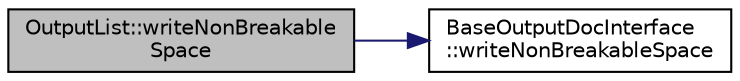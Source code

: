digraph "OutputList::writeNonBreakableSpace"
{
 // LATEX_PDF_SIZE
  edge [fontname="Helvetica",fontsize="10",labelfontname="Helvetica",labelfontsize="10"];
  node [fontname="Helvetica",fontsize="10",shape=record];
  rankdir="LR";
  Node1 [label="OutputList::writeNonBreakable\lSpace",height=0.2,width=0.4,color="black", fillcolor="grey75", style="filled", fontcolor="black",tooltip=" "];
  Node1 -> Node2 [color="midnightblue",fontsize="10",style="solid",fontname="Helvetica"];
  Node2 [label="BaseOutputDocInterface\l::writeNonBreakableSpace",height=0.2,width=0.4,color="black", fillcolor="white", style="filled",URL="$classBaseOutputDocInterface.html#a7a6903af564a1de397adb0887e7e419a",tooltip=" "];
}
